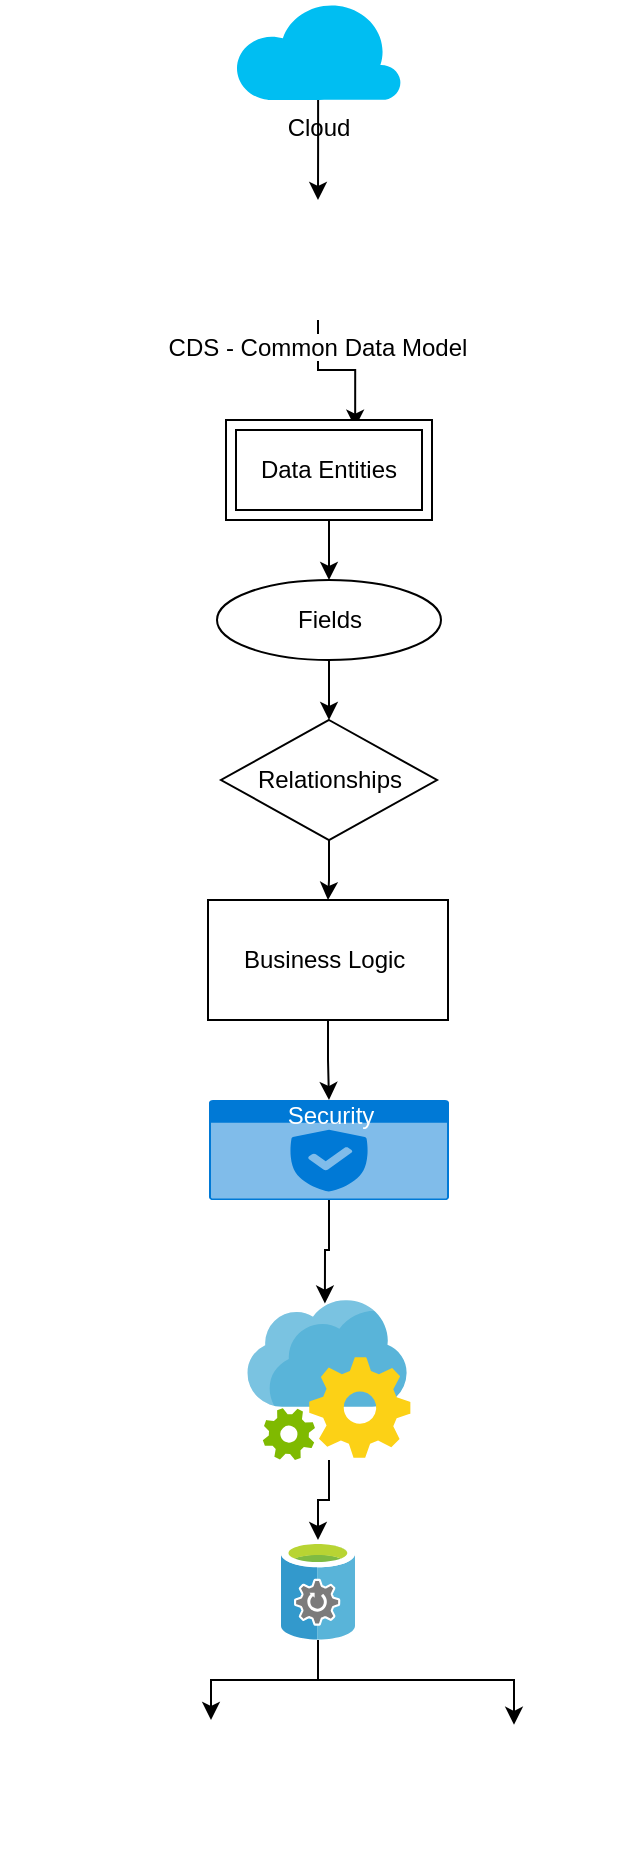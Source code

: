 <mxfile version="20.7.3" type="github">
  <diagram id="G6Jhaj-Kd8lYrflZTWRt" name="Page-1">
    <mxGraphModel dx="2266" dy="829" grid="1" gridSize="10" guides="1" tooltips="1" connect="1" arrows="1" fold="1" page="1" pageScale="1" pageWidth="850" pageHeight="1100" math="0" shadow="0">
      <root>
        <mxCell id="0" />
        <mxCell id="1" parent="0" />
        <mxCell id="Xthsi6uCNfq1cZiKxfYF-15" style="edgeStyle=orthogonalEdgeStyle;rounded=0;orthogonalLoop=1;jettySize=auto;html=1;" edge="1" parent="1" source="Xthsi6uCNfq1cZiKxfYF-1" target="Xthsi6uCNfq1cZiKxfYF-2">
          <mxGeometry relative="1" as="geometry" />
        </mxCell>
        <mxCell id="Xthsi6uCNfq1cZiKxfYF-1" value="Cloud" style="verticalLabelPosition=bottom;html=1;verticalAlign=top;align=center;strokeColor=none;fillColor=#00BEF2;shape=mxgraph.azure.cloud;" vertex="1" parent="1">
          <mxGeometry x="378.25" width="83.5" height="50" as="geometry" />
        </mxCell>
        <mxCell id="Xthsi6uCNfq1cZiKxfYF-16" style="edgeStyle=orthogonalEdgeStyle;rounded=0;orthogonalLoop=1;jettySize=auto;html=1;entryX=0.627;entryY=0.076;entryDx=0;entryDy=0;entryPerimeter=0;" edge="1" parent="1" source="Xthsi6uCNfq1cZiKxfYF-2" target="Xthsi6uCNfq1cZiKxfYF-3">
          <mxGeometry relative="1" as="geometry" />
        </mxCell>
        <mxCell id="Xthsi6uCNfq1cZiKxfYF-2" value="CDS - Common Data Model" style="shape=image;verticalLabelPosition=bottom;labelBackgroundColor=default;verticalAlign=top;aspect=fixed;imageAspect=0;image=https://static.thenounproject.com/png/1630971-200.png;" vertex="1" parent="1">
          <mxGeometry x="390" y="100" width="60" height="60" as="geometry" />
        </mxCell>
        <mxCell id="Xthsi6uCNfq1cZiKxfYF-17" style="edgeStyle=orthogonalEdgeStyle;rounded=0;orthogonalLoop=1;jettySize=auto;html=1;exitX=0.5;exitY=1;exitDx=0;exitDy=0;" edge="1" parent="1" source="Xthsi6uCNfq1cZiKxfYF-3" target="Xthsi6uCNfq1cZiKxfYF-5">
          <mxGeometry relative="1" as="geometry" />
        </mxCell>
        <mxCell id="Xthsi6uCNfq1cZiKxfYF-3" value="Data Entities" style="shape=ext;margin=3;double=1;whiteSpace=wrap;html=1;align=center;" vertex="1" parent="1">
          <mxGeometry x="374" y="210" width="103" height="50" as="geometry" />
        </mxCell>
        <mxCell id="Xthsi6uCNfq1cZiKxfYF-18" style="edgeStyle=orthogonalEdgeStyle;rounded=0;orthogonalLoop=1;jettySize=auto;html=1;exitX=0.5;exitY=1;exitDx=0;exitDy=0;" edge="1" parent="1" source="Xthsi6uCNfq1cZiKxfYF-5" target="Xthsi6uCNfq1cZiKxfYF-6">
          <mxGeometry relative="1" as="geometry" />
        </mxCell>
        <mxCell id="Xthsi6uCNfq1cZiKxfYF-5" value="Fields" style="ellipse;whiteSpace=wrap;html=1;align=center;" vertex="1" parent="1">
          <mxGeometry x="369.5" y="290" width="112" height="40" as="geometry" />
        </mxCell>
        <mxCell id="Xthsi6uCNfq1cZiKxfYF-20" style="edgeStyle=orthogonalEdgeStyle;rounded=0;orthogonalLoop=1;jettySize=auto;html=1;entryX=0.5;entryY=0;entryDx=0;entryDy=0;" edge="1" parent="1" source="Xthsi6uCNfq1cZiKxfYF-6" target="Xthsi6uCNfq1cZiKxfYF-7">
          <mxGeometry relative="1" as="geometry" />
        </mxCell>
        <mxCell id="Xthsi6uCNfq1cZiKxfYF-6" value="Relationships" style="shape=rhombus;perimeter=rhombusPerimeter;whiteSpace=wrap;html=1;align=center;" vertex="1" parent="1">
          <mxGeometry x="371.5" y="360" width="108" height="60" as="geometry" />
        </mxCell>
        <mxCell id="Xthsi6uCNfq1cZiKxfYF-21" style="edgeStyle=orthogonalEdgeStyle;rounded=0;orthogonalLoop=1;jettySize=auto;html=1;entryX=0.5;entryY=0;entryDx=0;entryDy=0;entryPerimeter=0;" edge="1" parent="1" source="Xthsi6uCNfq1cZiKxfYF-7" target="Xthsi6uCNfq1cZiKxfYF-8">
          <mxGeometry relative="1" as="geometry" />
        </mxCell>
        <mxCell id="Xthsi6uCNfq1cZiKxfYF-7" value="Business Logic&amp;nbsp;" style="rounded=0;whiteSpace=wrap;html=1;" vertex="1" parent="1">
          <mxGeometry x="365" y="450" width="120" height="60" as="geometry" />
        </mxCell>
        <mxCell id="Xthsi6uCNfq1cZiKxfYF-22" style="edgeStyle=orthogonalEdgeStyle;rounded=0;orthogonalLoop=1;jettySize=auto;html=1;entryX=0.475;entryY=0.022;entryDx=0;entryDy=0;entryPerimeter=0;" edge="1" parent="1" source="Xthsi6uCNfq1cZiKxfYF-8" target="Xthsi6uCNfq1cZiKxfYF-10">
          <mxGeometry relative="1" as="geometry" />
        </mxCell>
        <mxCell id="Xthsi6uCNfq1cZiKxfYF-8" value="Security" style="html=1;strokeColor=none;fillColor=#0079D6;labelPosition=center;verticalLabelPosition=middle;verticalAlign=top;align=center;fontSize=12;outlineConnect=0;spacingTop=-6;fontColor=#FFFFFF;sketch=0;shape=mxgraph.sitemap.security;" vertex="1" parent="1">
          <mxGeometry x="365.5" y="550" width="120" height="50" as="geometry" />
        </mxCell>
        <mxCell id="Xthsi6uCNfq1cZiKxfYF-23" value="" style="edgeStyle=orthogonalEdgeStyle;rounded=0;orthogonalLoop=1;jettySize=auto;html=1;" edge="1" parent="1" source="Xthsi6uCNfq1cZiKxfYF-10" target="Xthsi6uCNfq1cZiKxfYF-11">
          <mxGeometry relative="1" as="geometry" />
        </mxCell>
        <mxCell id="Xthsi6uCNfq1cZiKxfYF-10" value="" style="sketch=0;aspect=fixed;html=1;points=[];align=center;image;fontSize=12;image=img/lib/mscae/App_Configuration.svg;" vertex="1" parent="1">
          <mxGeometry x="384.68" y="650" width="81.63" height="80" as="geometry" />
        </mxCell>
        <mxCell id="Xthsi6uCNfq1cZiKxfYF-24" style="edgeStyle=orthogonalEdgeStyle;rounded=0;orthogonalLoop=1;jettySize=auto;html=1;entryX=0.75;entryY=0;entryDx=0;entryDy=0;" edge="1" parent="1" source="Xthsi6uCNfq1cZiKxfYF-11" target="Xthsi6uCNfq1cZiKxfYF-12">
          <mxGeometry relative="1" as="geometry" />
        </mxCell>
        <mxCell id="Xthsi6uCNfq1cZiKxfYF-25" style="edgeStyle=orthogonalEdgeStyle;rounded=0;orthogonalLoop=1;jettySize=auto;html=1;" edge="1" parent="1" source="Xthsi6uCNfq1cZiKxfYF-11" target="Xthsi6uCNfq1cZiKxfYF-14">
          <mxGeometry relative="1" as="geometry">
            <Array as="points">
              <mxPoint x="420" y="840" />
              <mxPoint x="518" y="840" />
            </Array>
          </mxGeometry>
        </mxCell>
        <mxCell id="Xthsi6uCNfq1cZiKxfYF-11" value="" style="sketch=0;aspect=fixed;html=1;points=[];align=center;image;fontSize=12;image=img/lib/mscae/StorSimple_Data_Managers.svg;" vertex="1" parent="1">
          <mxGeometry x="401.5" y="770" width="37" height="50" as="geometry" />
        </mxCell>
        <mxCell id="Xthsi6uCNfq1cZiKxfYF-12" value="" style="shape=image;verticalLabelPosition=bottom;labelBackgroundColor=default;verticalAlign=top;aspect=fixed;imageAspect=0;image=https://accessorange.com/wp-content/uploads/2018/10/powerapps-logo.png;" vertex="1" parent="1">
          <mxGeometry x="261.5" y="860" width="140" height="70" as="geometry" />
        </mxCell>
        <mxCell id="Xthsi6uCNfq1cZiKxfYF-14" value="" style="shape=image;verticalLabelPosition=bottom;labelBackgroundColor=default;verticalAlign=top;aspect=fixed;imageAspect=0;image=https://styles.redditmedia.com/t5_3fca9/styles/communityIcon_3kkskcro87x91.jpg;" vertex="1" parent="1">
          <mxGeometry x="466.31" y="862.38" width="102.25" height="57.62" as="geometry" />
        </mxCell>
      </root>
    </mxGraphModel>
  </diagram>
</mxfile>
